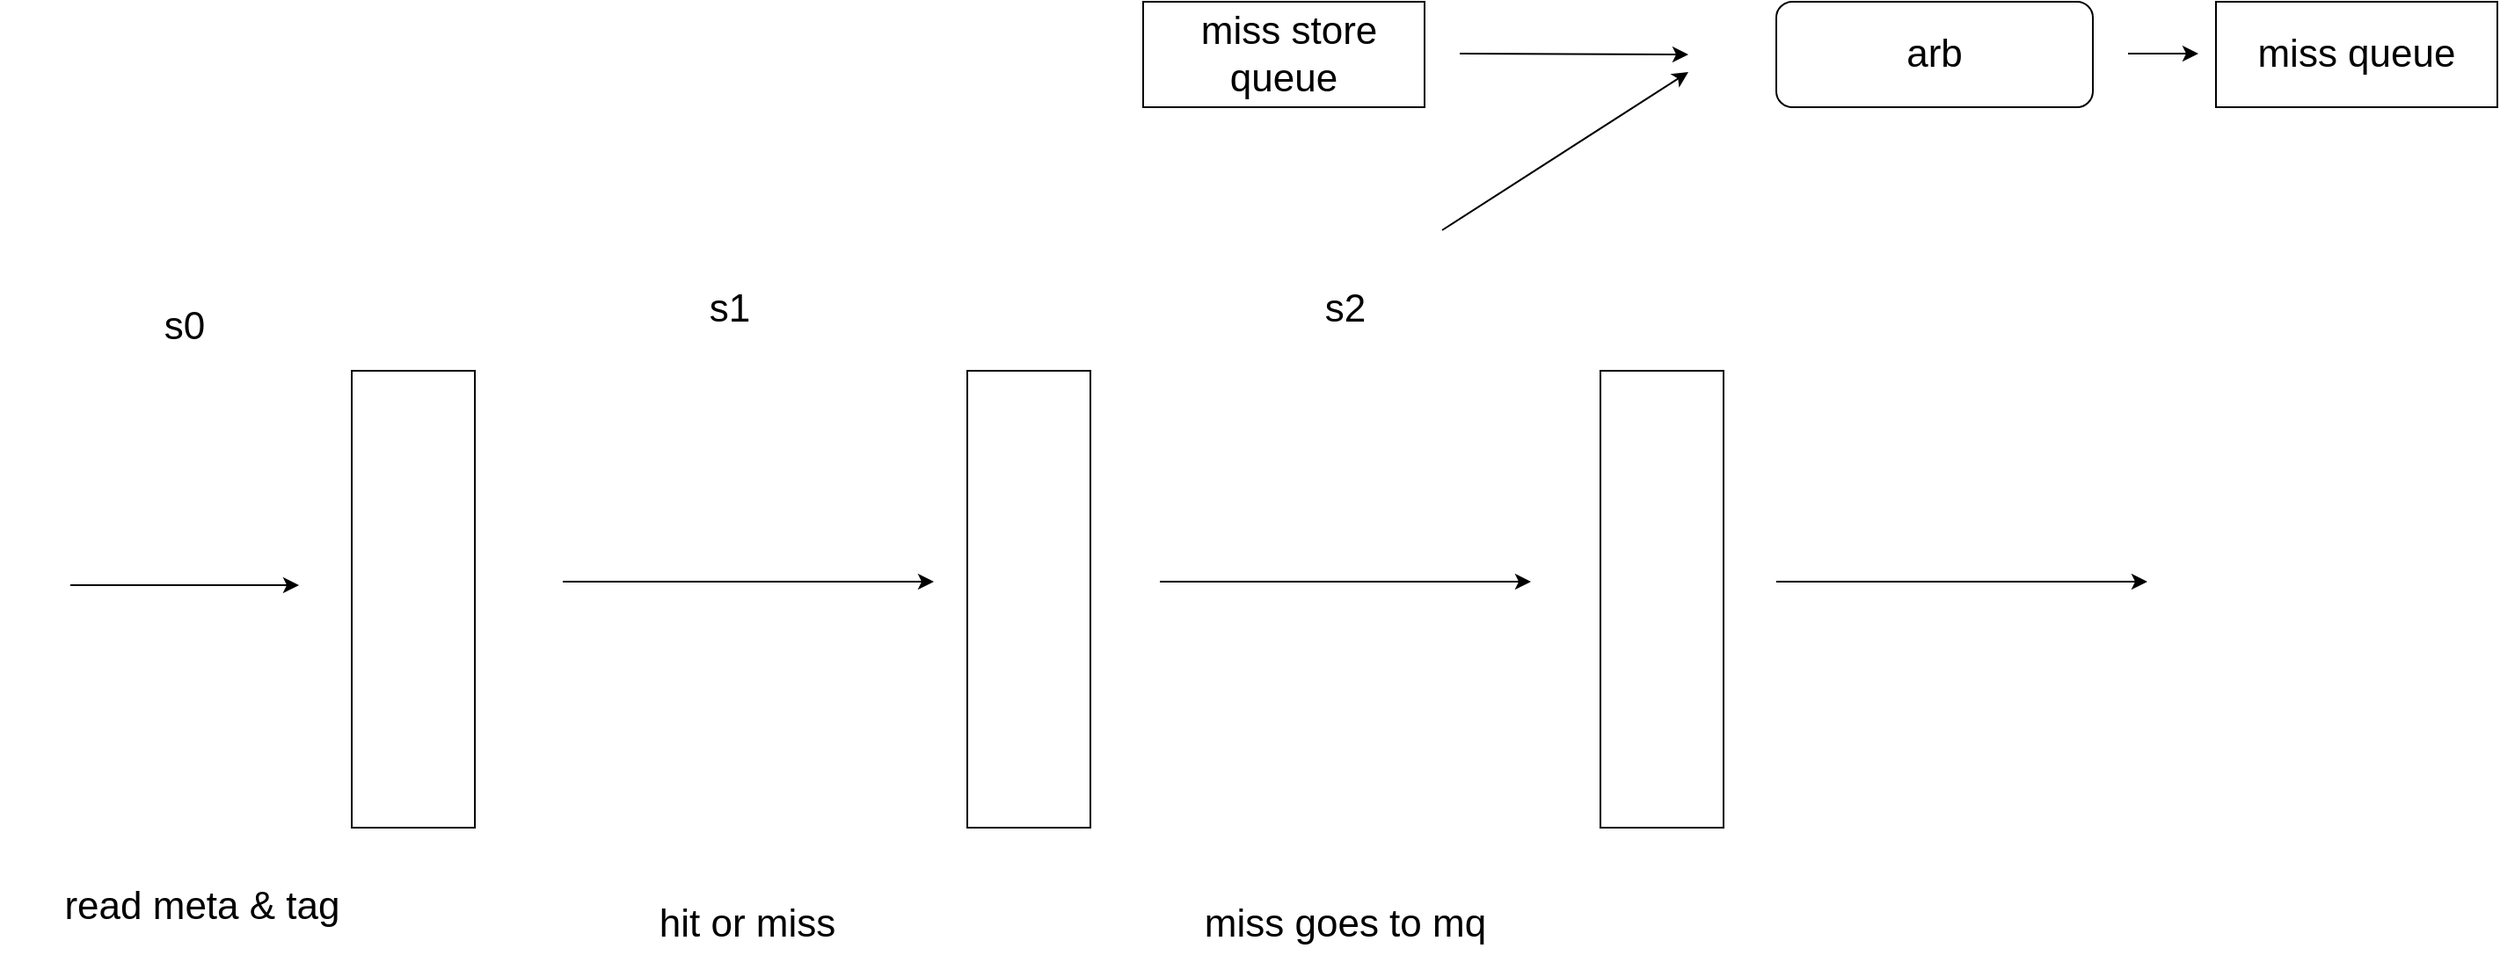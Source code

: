 <mxfile version="20.8.23" type="github">
  <diagram name="第 1 页" id="8lZuXvovDlRcVOxskmfm">
    <mxGraphModel dx="2074" dy="1116" grid="1" gridSize="10" guides="1" tooltips="1" connect="1" arrows="1" fold="1" page="1" pageScale="1" pageWidth="2339" pageHeight="3300" math="0" shadow="0">
      <root>
        <mxCell id="0" />
        <mxCell id="1" parent="0" />
        <mxCell id="1nMUyH9mt-YglQkOy8UF-1" value="" style="rounded=0;whiteSpace=wrap;html=1;" vertex="1" parent="1">
          <mxGeometry x="710" y="280" width="70" height="260" as="geometry" />
        </mxCell>
        <mxCell id="1nMUyH9mt-YglQkOy8UF-2" value="" style="rounded=0;whiteSpace=wrap;html=1;" vertex="1" parent="1">
          <mxGeometry x="1060" y="280" width="70" height="260" as="geometry" />
        </mxCell>
        <mxCell id="1nMUyH9mt-YglQkOy8UF-3" value="" style="rounded=0;whiteSpace=wrap;html=1;" vertex="1" parent="1">
          <mxGeometry x="1420" y="280" width="70" height="260" as="geometry" />
        </mxCell>
        <mxCell id="1nMUyH9mt-YglQkOy8UF-5" value="" style="endArrow=classic;html=1;rounded=0;" edge="1" parent="1">
          <mxGeometry width="50" height="50" relative="1" as="geometry">
            <mxPoint x="550" y="402" as="sourcePoint" />
            <mxPoint x="680" y="402" as="targetPoint" />
          </mxGeometry>
        </mxCell>
        <mxCell id="1nMUyH9mt-YglQkOy8UF-6" value="" style="endArrow=classic;html=1;rounded=0;entryX=0.01;entryY=0.469;entryDx=0;entryDy=0;entryPerimeter=0;" edge="1" parent="1">
          <mxGeometry width="50" height="50" relative="1" as="geometry">
            <mxPoint x="830" y="400" as="sourcePoint" />
            <mxPoint x="1041" y="400" as="targetPoint" />
          </mxGeometry>
        </mxCell>
        <mxCell id="1nMUyH9mt-YglQkOy8UF-7" value="" style="endArrow=classic;html=1;rounded=0;entryX=0.01;entryY=0.469;entryDx=0;entryDy=0;entryPerimeter=0;" edge="1" parent="1">
          <mxGeometry width="50" height="50" relative="1" as="geometry">
            <mxPoint x="1169.5" y="400" as="sourcePoint" />
            <mxPoint x="1380.5" y="400" as="targetPoint" />
          </mxGeometry>
        </mxCell>
        <mxCell id="1nMUyH9mt-YglQkOy8UF-8" value="" style="endArrow=classic;html=1;rounded=0;entryX=0.01;entryY=0.469;entryDx=0;entryDy=0;entryPerimeter=0;" edge="1" parent="1">
          <mxGeometry width="50" height="50" relative="1" as="geometry">
            <mxPoint x="1520" y="400" as="sourcePoint" />
            <mxPoint x="1731" y="400" as="targetPoint" />
          </mxGeometry>
        </mxCell>
        <mxCell id="1nMUyH9mt-YglQkOy8UF-9" value="&lt;font style=&quot;font-size: 22px;&quot;&gt;read meta &amp;amp; tag&lt;/font&gt;" style="text;html=1;strokeColor=none;fillColor=none;align=center;verticalAlign=middle;whiteSpace=wrap;rounded=0;" vertex="1" parent="1">
          <mxGeometry x="520" y="560" width="210" height="50" as="geometry" />
        </mxCell>
        <mxCell id="1nMUyH9mt-YglQkOy8UF-11" value="&lt;font style=&quot;font-size: 22px;&quot;&gt;hit or miss&lt;/font&gt;" style="text;html=1;strokeColor=none;fillColor=none;align=center;verticalAlign=middle;whiteSpace=wrap;rounded=0;" vertex="1" parent="1">
          <mxGeometry x="830" y="570" width="210" height="50" as="geometry" />
        </mxCell>
        <mxCell id="1nMUyH9mt-YglQkOy8UF-12" value="&lt;font style=&quot;font-size: 22px;&quot;&gt;miss goes to mq&lt;/font&gt;" style="text;html=1;strokeColor=none;fillColor=none;align=center;verticalAlign=middle;whiteSpace=wrap;rounded=0;" vertex="1" parent="1">
          <mxGeometry x="1170" y="570" width="210" height="50" as="geometry" />
        </mxCell>
        <mxCell id="1nMUyH9mt-YglQkOy8UF-13" value="&lt;font style=&quot;font-size: 22px;&quot;&gt;s0&lt;/font&gt;" style="text;html=1;strokeColor=none;fillColor=none;align=center;verticalAlign=middle;whiteSpace=wrap;rounded=0;" vertex="1" parent="1">
          <mxGeometry x="510" y="230" width="210" height="50" as="geometry" />
        </mxCell>
        <mxCell id="1nMUyH9mt-YglQkOy8UF-14" value="&lt;font style=&quot;font-size: 22px;&quot;&gt;s1&lt;/font&gt;" style="text;html=1;strokeColor=none;fillColor=none;align=center;verticalAlign=middle;whiteSpace=wrap;rounded=0;" vertex="1" parent="1">
          <mxGeometry x="820" y="220" width="210" height="50" as="geometry" />
        </mxCell>
        <mxCell id="1nMUyH9mt-YglQkOy8UF-15" value="&lt;font style=&quot;font-size: 22px;&quot;&gt;s2&lt;/font&gt;" style="text;html=1;strokeColor=none;fillColor=none;align=center;verticalAlign=middle;whiteSpace=wrap;rounded=0;" vertex="1" parent="1">
          <mxGeometry x="1170" y="220" width="210" height="50" as="geometry" />
        </mxCell>
        <mxCell id="1nMUyH9mt-YglQkOy8UF-17" value="arb" style="rounded=1;whiteSpace=wrap;html=1;fontSize=22;" vertex="1" parent="1">
          <mxGeometry x="1520" y="70" width="180" height="60" as="geometry" />
        </mxCell>
        <mxCell id="1nMUyH9mt-YglQkOy8UF-18" value="&amp;nbsp;miss store queue" style="rounded=0;whiteSpace=wrap;html=1;fontSize=22;" vertex="1" parent="1">
          <mxGeometry x="1160" y="70" width="160" height="60" as="geometry" />
        </mxCell>
        <mxCell id="1nMUyH9mt-YglQkOy8UF-19" value="" style="endArrow=classic;html=1;rounded=0;" edge="1" parent="1">
          <mxGeometry width="50" height="50" relative="1" as="geometry">
            <mxPoint x="1340" y="99.5" as="sourcePoint" />
            <mxPoint x="1470" y="100" as="targetPoint" />
          </mxGeometry>
        </mxCell>
        <mxCell id="1nMUyH9mt-YglQkOy8UF-20" value="" style="endArrow=classic;html=1;rounded=0;" edge="1" parent="1">
          <mxGeometry width="50" height="50" relative="1" as="geometry">
            <mxPoint x="1330" y="200" as="sourcePoint" />
            <mxPoint x="1470" y="110" as="targetPoint" />
          </mxGeometry>
        </mxCell>
        <mxCell id="1nMUyH9mt-YglQkOy8UF-22" value="miss queue" style="rounded=0;whiteSpace=wrap;html=1;fontSize=22;" vertex="1" parent="1">
          <mxGeometry x="1770" y="70" width="160" height="60" as="geometry" />
        </mxCell>
        <mxCell id="1nMUyH9mt-YglQkOy8UF-23" value="" style="endArrow=classic;html=1;rounded=0;" edge="1" parent="1">
          <mxGeometry width="50" height="50" relative="1" as="geometry">
            <mxPoint x="1720" y="99.5" as="sourcePoint" />
            <mxPoint x="1760" y="99.5" as="targetPoint" />
          </mxGeometry>
        </mxCell>
      </root>
    </mxGraphModel>
  </diagram>
</mxfile>
